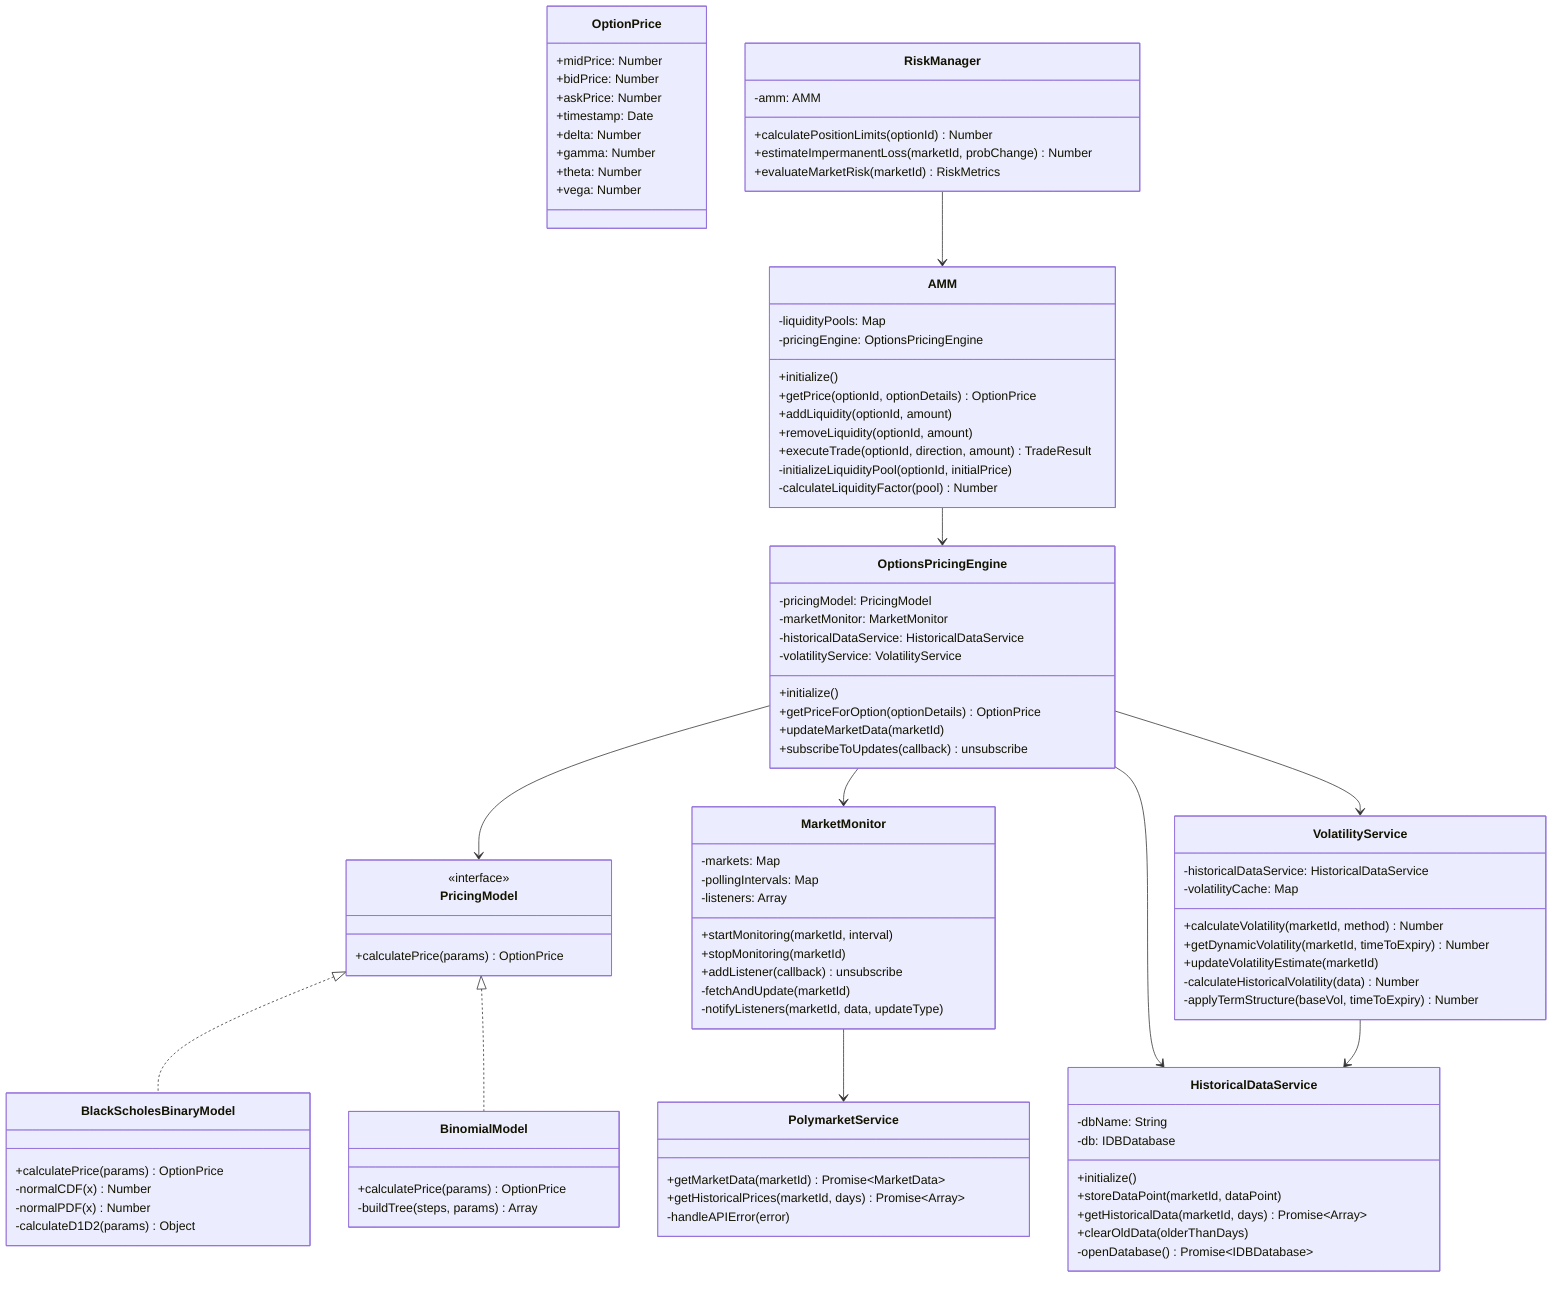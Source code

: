 classDiagram
    class OptionsPricingEngine {
        -pricingModel: PricingModel
        -marketMonitor: MarketMonitor
        -historicalDataService: HistoricalDataService
        -volatilityService: VolatilityService
        +initialize()
        +getPriceForOption(optionDetails) OptionPrice
        +updateMarketData(marketId)
        +subscribeToUpdates(callback) unsubscribe
    }

    class PricingModel {
        <<interface>>
        +calculatePrice(params) OptionPrice
    }

    class BlackScholesBinaryModel {
        +calculatePrice(params) OptionPrice
        -normalCDF(x) Number
        -normalPDF(x) Number
        -calculateD1D2(params) Object
    }

    class BinomialModel {
        +calculatePrice(params) OptionPrice
        -buildTree(steps, params) Array
    }

    class OptionPrice {
        +midPrice: Number
        +bidPrice: Number
        +askPrice: Number
        +timestamp: Date
        +delta: Number
        +gamma: Number
        +theta: Number
        +vega: Number
    }

    class MarketMonitor {
        -markets: Map
        -pollingIntervals: Map
        -listeners: Array
        +startMonitoring(marketId, interval)
        +stopMonitoring(marketId)
        +addListener(callback) unsubscribe
        -fetchAndUpdate(marketId)
        -notifyListeners(marketId, data, updateType)
    }

    class VolatilityService {
        -historicalDataService: HistoricalDataService
        -volatilityCache: Map
        +calculateVolatility(marketId, method) Number
        +getDynamicVolatility(marketId, timeToExpiry) Number
        +updateVolatilityEstimate(marketId)
        -calculateHistoricalVolatility(data) Number
        -applyTermStructure(baseVol, timeToExpiry) Number
    }

    class HistoricalDataService {
        -dbName: String
        -db: IDBDatabase
        +initialize()
        +storeDataPoint(marketId, dataPoint)
        +getHistoricalData(marketId, days) Promise~Array~
        +clearOldData(olderThanDays)
        -openDatabase() Promise~IDBDatabase~
    }

    class AMM {
        -liquidityPools: Map
        -pricingEngine: OptionsPricingEngine
        +initialize()
        +getPrice(optionId, optionDetails) OptionPrice
        +addLiquidity(optionId, amount)
        +removeLiquidity(optionId, amount)
        +executeTrade(optionId, direction, amount) TradeResult
        -initializeLiquidityPool(optionId, initialPrice)
        -calculateLiquidityFactor(pool) Number
    }

    class PolymarketService {
        +getMarketData(marketId) Promise~MarketData~
        +getHistoricalPrices(marketId, days) Promise~Array~
        -handleAPIError(error)
    }

    class RiskManager {
        -amm: AMM
        +calculatePositionLimits(optionId) Number
        +estimateImpermanentLoss(marketId, probChange) Number
        +evaluateMarketRisk(marketId) RiskMetrics
    }

    PricingModel <|.. BlackScholesBinaryModel
    PricingModel <|.. BinomialModel
    OptionsPricingEngine --> PricingModel
    OptionsPricingEngine --> MarketMonitor
    OptionsPricingEngine --> HistoricalDataService
    OptionsPricingEngine --> VolatilityService
    VolatilityService --> HistoricalDataService
    AMM --> OptionsPricingEngine
    MarketMonitor --> PolymarketService
    RiskManager --> AMM